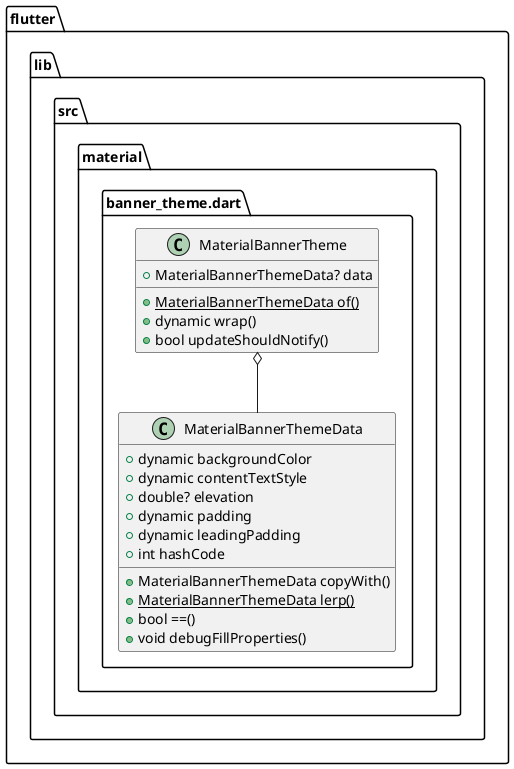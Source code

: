 @startuml
set namespaceSeparator ::

class "flutter::lib::src::material::banner_theme.dart::MaterialBannerThemeData" {
  +dynamic backgroundColor
  +dynamic contentTextStyle
  +double? elevation
  +dynamic padding
  +dynamic leadingPadding
  +int hashCode
  +MaterialBannerThemeData copyWith()
  {static} +MaterialBannerThemeData lerp()
  +bool ==()
  +void debugFillProperties()
}

class "flutter::lib::src::material::banner_theme.dart::MaterialBannerTheme" {
  +MaterialBannerThemeData? data
  {static} +MaterialBannerThemeData of()
  +dynamic wrap()
  +bool updateShouldNotify()
}

"flutter::lib::src::material::banner_theme.dart::MaterialBannerTheme" o-- "flutter::lib::src::material::banner_theme.dart::MaterialBannerThemeData"


@enduml